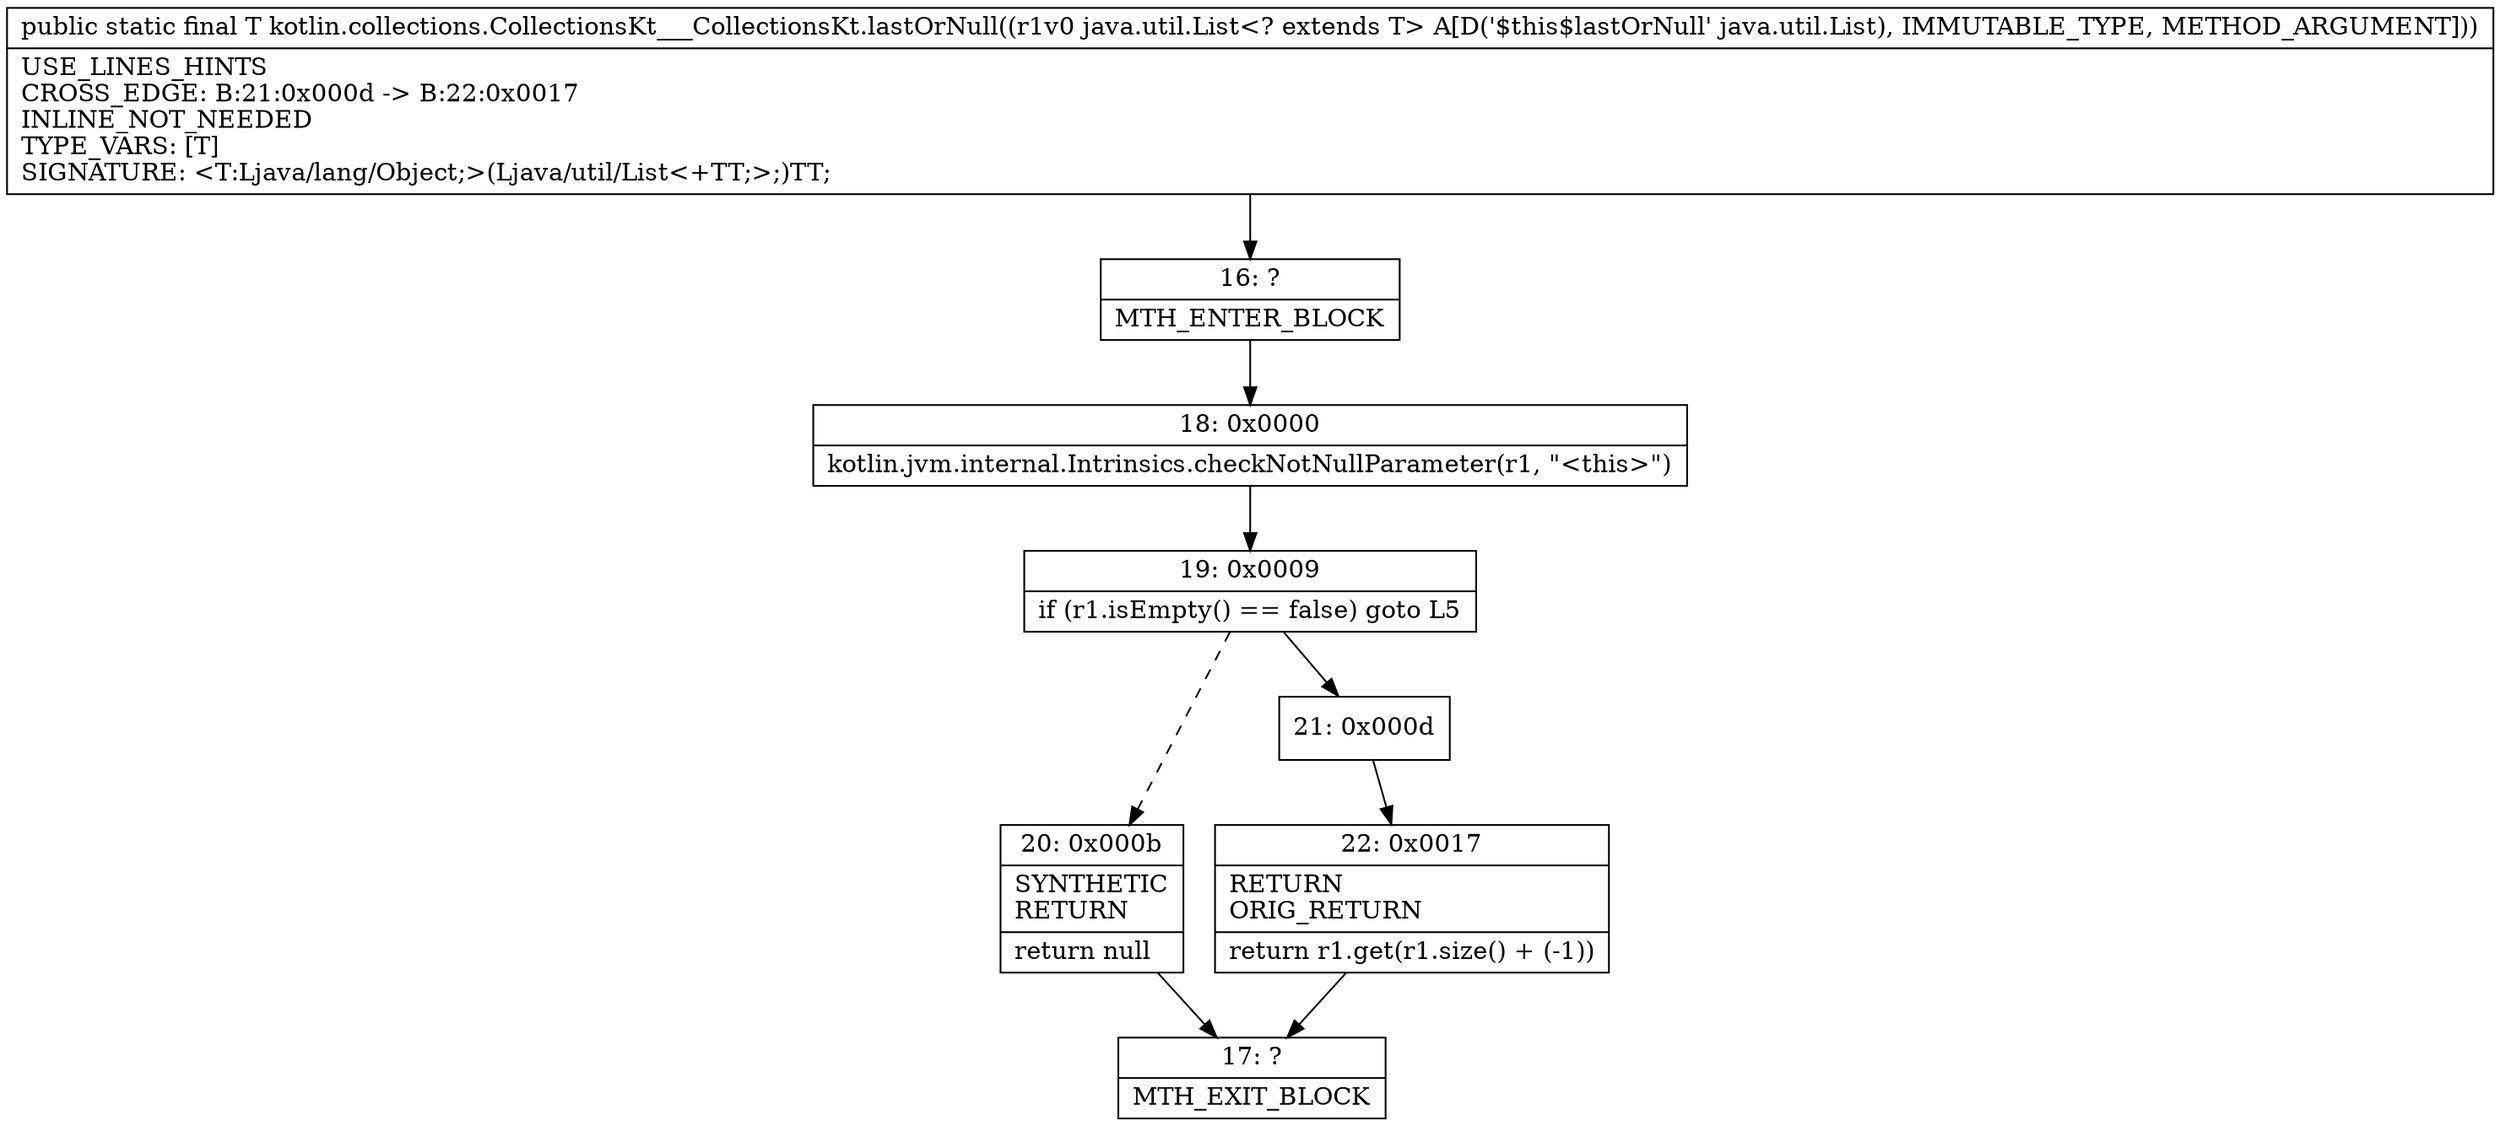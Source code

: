 digraph "CFG forkotlin.collections.CollectionsKt___CollectionsKt.lastOrNull(Ljava\/util\/List;)Ljava\/lang\/Object;" {
Node_16 [shape=record,label="{16\:\ ?|MTH_ENTER_BLOCK\l}"];
Node_18 [shape=record,label="{18\:\ 0x0000|kotlin.jvm.internal.Intrinsics.checkNotNullParameter(r1, \"\<this\>\")\l}"];
Node_19 [shape=record,label="{19\:\ 0x0009|if (r1.isEmpty() == false) goto L5\l}"];
Node_20 [shape=record,label="{20\:\ 0x000b|SYNTHETIC\lRETURN\l|return null\l}"];
Node_17 [shape=record,label="{17\:\ ?|MTH_EXIT_BLOCK\l}"];
Node_21 [shape=record,label="{21\:\ 0x000d}"];
Node_22 [shape=record,label="{22\:\ 0x0017|RETURN\lORIG_RETURN\l|return r1.get(r1.size() + (\-1))\l}"];
MethodNode[shape=record,label="{public static final T kotlin.collections.CollectionsKt___CollectionsKt.lastOrNull((r1v0 java.util.List\<? extends T\> A[D('$this$lastOrNull' java.util.List), IMMUTABLE_TYPE, METHOD_ARGUMENT]))  | USE_LINES_HINTS\lCROSS_EDGE: B:21:0x000d \-\> B:22:0x0017\lINLINE_NOT_NEEDED\lTYPE_VARS: [T]\lSIGNATURE: \<T:Ljava\/lang\/Object;\>(Ljava\/util\/List\<+TT;\>;)TT;\l}"];
MethodNode -> Node_16;Node_16 -> Node_18;
Node_18 -> Node_19;
Node_19 -> Node_20[style=dashed];
Node_19 -> Node_21;
Node_20 -> Node_17;
Node_21 -> Node_22;
Node_22 -> Node_17;
}

